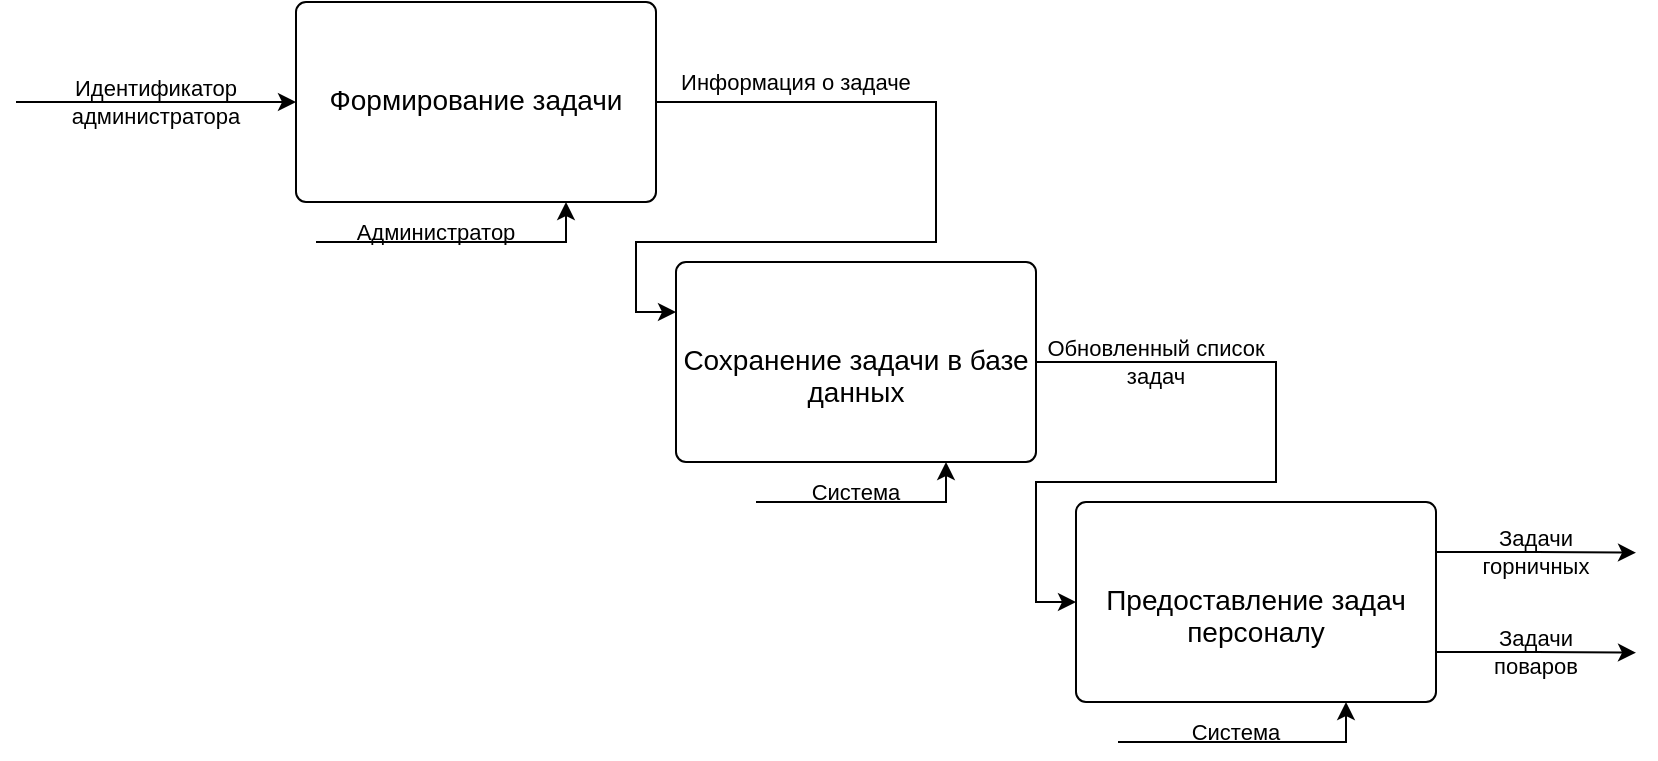 <mxfile version="22.1.5" type="device" pages="2">
  <diagram name="Страница — 1" id="o3sYmgAIau1fM3dsohi6">
    <mxGraphModel dx="1911" dy="988" grid="1" gridSize="10" guides="1" tooltips="1" connect="1" arrows="1" fold="1" page="1" pageScale="1" pageWidth="3300" pageHeight="2339" math="0" shadow="0">
      <root>
        <mxCell id="0" />
        <mxCell id="1" parent="0" />
        <mxCell id="4jrtj_xi7a7eZWBBwE5j-2" style="edgeStyle=orthogonalEdgeStyle;rounded=0;orthogonalLoop=1;jettySize=auto;html=1;entryX=0;entryY=0.5;entryDx=0;entryDy=0;" edge="1" parent="1" target="MUi1yYkGbGkddvzHHs3n-1">
          <mxGeometry relative="1" as="geometry">
            <mxPoint x="130" y="800" as="sourcePoint" />
            <Array as="points">
              <mxPoint x="160" y="800" />
              <mxPoint x="160" y="800" />
            </Array>
          </mxGeometry>
        </mxCell>
        <mxCell id="4jrtj_xi7a7eZWBBwE5j-3" style="edgeStyle=orthogonalEdgeStyle;rounded=0;orthogonalLoop=1;jettySize=auto;html=1;exitX=0.75;exitY=1;exitDx=0;exitDy=0;entryX=0.75;entryY=1;entryDx=0;entryDy=0;" edge="1" parent="1" target="MUi1yYkGbGkddvzHHs3n-1">
          <mxGeometry relative="1" as="geometry">
            <mxPoint x="280" y="870" as="sourcePoint" />
            <Array as="points">
              <mxPoint x="405" y="870" />
            </Array>
          </mxGeometry>
        </mxCell>
        <mxCell id="4jrtj_xi7a7eZWBBwE5j-6" style="edgeStyle=orthogonalEdgeStyle;rounded=0;orthogonalLoop=1;jettySize=auto;html=1;exitX=1;exitY=0.5;exitDx=0;exitDy=0;entryX=0;entryY=0.25;entryDx=0;entryDy=0;" edge="1" parent="1" source="MUi1yYkGbGkddvzHHs3n-1" target="4jrtj_xi7a7eZWBBwE5j-5">
          <mxGeometry relative="1" as="geometry">
            <Array as="points">
              <mxPoint x="590" y="800" />
              <mxPoint x="590" y="870" />
              <mxPoint x="440" y="870" />
              <mxPoint x="440" y="905" />
            </Array>
          </mxGeometry>
        </mxCell>
        <mxCell id="MUi1yYkGbGkddvzHHs3n-1" value="&lt;span style=&quot;font-size: 14px;&quot;&gt;&lt;br&gt;&lt;br&gt;Формирование задачи&lt;/span&gt;" style="html=1;align=center;verticalAlign=top;rounded=1;absoluteArcSize=1;arcSize=10;dashed=0;whiteSpace=wrap;" parent="1" vertex="1">
          <mxGeometry x="270" y="750" width="180" height="100" as="geometry" />
        </mxCell>
        <mxCell id="tuSf0BVARLKbpVUZxoqx-10" value="&lt;font style=&quot;font-size: 11px;&quot;&gt;Идентификатор&lt;br style=&quot;font-size: 11px;&quot;&gt;администратора&lt;br style=&quot;font-size: 11px;&quot;&gt;&lt;/font&gt;" style="text;html=1;strokeColor=none;fillColor=none;align=center;verticalAlign=middle;whiteSpace=wrap;rounded=0;fontSize=11;" parent="1" vertex="1">
          <mxGeometry x="170" y="785" width="60" height="30" as="geometry" />
        </mxCell>
        <mxCell id="4jrtj_xi7a7eZWBBwE5j-4" value="&lt;font style=&quot;font-size: 11px;&quot;&gt;Администратор&lt;br style=&quot;font-size: 11px;&quot;&gt;&lt;/font&gt;" style="text;html=1;strokeColor=none;fillColor=none;align=center;verticalAlign=middle;whiteSpace=wrap;rounded=0;fontSize=11;" vertex="1" parent="1">
          <mxGeometry x="310" y="860" width="60" height="10" as="geometry" />
        </mxCell>
        <mxCell id="4jrtj_xi7a7eZWBBwE5j-9" style="edgeStyle=orthogonalEdgeStyle;rounded=0;orthogonalLoop=1;jettySize=auto;html=1;exitX=0.75;exitY=1;exitDx=0;exitDy=0;entryX=0.75;entryY=1;entryDx=0;entryDy=0;" edge="1" parent="1" target="4jrtj_xi7a7eZWBBwE5j-5">
          <mxGeometry relative="1" as="geometry">
            <mxPoint x="500.0" y="1000" as="sourcePoint" />
            <Array as="points">
              <mxPoint x="595" y="1000" />
            </Array>
          </mxGeometry>
        </mxCell>
        <mxCell id="4jrtj_xi7a7eZWBBwE5j-12" style="edgeStyle=orthogonalEdgeStyle;rounded=0;orthogonalLoop=1;jettySize=auto;html=1;exitX=1;exitY=0.5;exitDx=0;exitDy=0;entryX=0;entryY=0.5;entryDx=0;entryDy=0;" edge="1" parent="1" source="4jrtj_xi7a7eZWBBwE5j-5" target="4jrtj_xi7a7eZWBBwE5j-11">
          <mxGeometry relative="1" as="geometry">
            <Array as="points">
              <mxPoint x="760" y="930" />
              <mxPoint x="760" y="990" />
              <mxPoint x="640" y="990" />
              <mxPoint x="640" y="1050" />
            </Array>
          </mxGeometry>
        </mxCell>
        <mxCell id="4jrtj_xi7a7eZWBBwE5j-5" value="&lt;span style=&quot;font-size: 14px;&quot;&gt;&lt;br&gt;&lt;br&gt;Сохранение задачи в базе данных&lt;/span&gt;" style="html=1;align=center;verticalAlign=top;rounded=1;absoluteArcSize=1;arcSize=10;dashed=0;whiteSpace=wrap;" vertex="1" parent="1">
          <mxGeometry x="460" y="880" width="180" height="100" as="geometry" />
        </mxCell>
        <mxCell id="4jrtj_xi7a7eZWBBwE5j-7" value="&lt;font style=&quot;font-size: 11px;&quot;&gt;Информация о задаче&lt;br style=&quot;font-size: 11px;&quot;&gt;&lt;/font&gt;" style="text;html=1;strokeColor=none;fillColor=none;align=center;verticalAlign=middle;whiteSpace=wrap;rounded=0;fontSize=11;" vertex="1" parent="1">
          <mxGeometry x="460" y="785" width="120" height="10" as="geometry" />
        </mxCell>
        <mxCell id="4jrtj_xi7a7eZWBBwE5j-10" value="&lt;font style=&quot;font-size: 11px;&quot;&gt;Система&lt;br style=&quot;font-size: 11px;&quot;&gt;&lt;/font&gt;" style="text;html=1;strokeColor=none;fillColor=none;align=center;verticalAlign=middle;whiteSpace=wrap;rounded=0;fontSize=11;" vertex="1" parent="1">
          <mxGeometry x="520" y="990" width="60" height="10" as="geometry" />
        </mxCell>
        <mxCell id="4jrtj_xi7a7eZWBBwE5j-15" style="edgeStyle=orthogonalEdgeStyle;rounded=0;orthogonalLoop=1;jettySize=auto;html=1;entryX=0.75;entryY=1;entryDx=0;entryDy=0;" edge="1" parent="1" target="4jrtj_xi7a7eZWBBwE5j-11">
          <mxGeometry relative="1" as="geometry">
            <mxPoint x="681" y="1120" as="sourcePoint" />
            <Array as="points">
              <mxPoint x="795" y="1120" />
            </Array>
          </mxGeometry>
        </mxCell>
        <mxCell id="4jrtj_xi7a7eZWBBwE5j-16" style="edgeStyle=orthogonalEdgeStyle;rounded=0;orthogonalLoop=1;jettySize=auto;html=1;exitX=1;exitY=0.25;exitDx=0;exitDy=0;" edge="1" parent="1" source="4jrtj_xi7a7eZWBBwE5j-11">
          <mxGeometry relative="1" as="geometry">
            <mxPoint x="940" y="1025.333" as="targetPoint" />
          </mxGeometry>
        </mxCell>
        <mxCell id="4jrtj_xi7a7eZWBBwE5j-17" style="edgeStyle=orthogonalEdgeStyle;rounded=0;orthogonalLoop=1;jettySize=auto;html=1;exitX=1;exitY=0.75;exitDx=0;exitDy=0;" edge="1" parent="1" source="4jrtj_xi7a7eZWBBwE5j-11">
          <mxGeometry relative="1" as="geometry">
            <mxPoint x="940" y="1075.333" as="targetPoint" />
          </mxGeometry>
        </mxCell>
        <mxCell id="4jrtj_xi7a7eZWBBwE5j-11" value="&lt;span style=&quot;font-size: 14px;&quot;&gt;&lt;br&gt;&lt;br&gt;Предоставление задач персоналу&lt;/span&gt;" style="html=1;align=center;verticalAlign=top;rounded=1;absoluteArcSize=1;arcSize=10;dashed=0;whiteSpace=wrap;" vertex="1" parent="1">
          <mxGeometry x="660" y="1000" width="180" height="100" as="geometry" />
        </mxCell>
        <mxCell id="4jrtj_xi7a7eZWBBwE5j-13" value="&lt;font style=&quot;font-size: 11px;&quot;&gt;Обновленный список задач&lt;br style=&quot;font-size: 11px;&quot;&gt;&lt;/font&gt;" style="text;html=1;strokeColor=none;fillColor=none;align=center;verticalAlign=middle;whiteSpace=wrap;rounded=0;fontSize=11;" vertex="1" parent="1">
          <mxGeometry x="640" y="925" width="120" height="10" as="geometry" />
        </mxCell>
        <mxCell id="4jrtj_xi7a7eZWBBwE5j-18" value="&lt;font style=&quot;font-size: 11px;&quot;&gt;Система&lt;br style=&quot;font-size: 11px;&quot;&gt;&lt;/font&gt;" style="text;html=1;strokeColor=none;fillColor=none;align=center;verticalAlign=middle;whiteSpace=wrap;rounded=0;fontSize=11;" vertex="1" parent="1">
          <mxGeometry x="710" y="1110" width="60" height="10" as="geometry" />
        </mxCell>
        <mxCell id="4jrtj_xi7a7eZWBBwE5j-19" value="&lt;font style=&quot;font-size: 11px;&quot;&gt;Задачи &lt;br&gt;горничных&lt;br style=&quot;font-size: 11px;&quot;&gt;&lt;/font&gt;" style="text;html=1;strokeColor=none;fillColor=none;align=center;verticalAlign=middle;whiteSpace=wrap;rounded=0;fontSize=11;" vertex="1" parent="1">
          <mxGeometry x="830" y="1020" width="120" height="10" as="geometry" />
        </mxCell>
        <mxCell id="4jrtj_xi7a7eZWBBwE5j-20" value="&lt;font style=&quot;font-size: 11px;&quot;&gt;Задачи &lt;br&gt;поваров&lt;br style=&quot;font-size: 11px;&quot;&gt;&lt;/font&gt;" style="text;html=1;strokeColor=none;fillColor=none;align=center;verticalAlign=middle;whiteSpace=wrap;rounded=0;fontSize=11;" vertex="1" parent="1">
          <mxGeometry x="830" y="1070" width="120" height="10" as="geometry" />
        </mxCell>
      </root>
    </mxGraphModel>
  </diagram>
  <diagram id="30CSTh-y9SVbLgZfz-_A" name="Страница — 2">
    <mxGraphModel dx="5413" dy="2800" grid="1" gridSize="10" guides="1" tooltips="1" connect="1" arrows="1" fold="1" page="1" pageScale="1" pageWidth="3300" pageHeight="2339" math="0" shadow="0">
      <root>
        <mxCell id="0" />
        <mxCell id="1" parent="0" />
      </root>
    </mxGraphModel>
  </diagram>
</mxfile>
